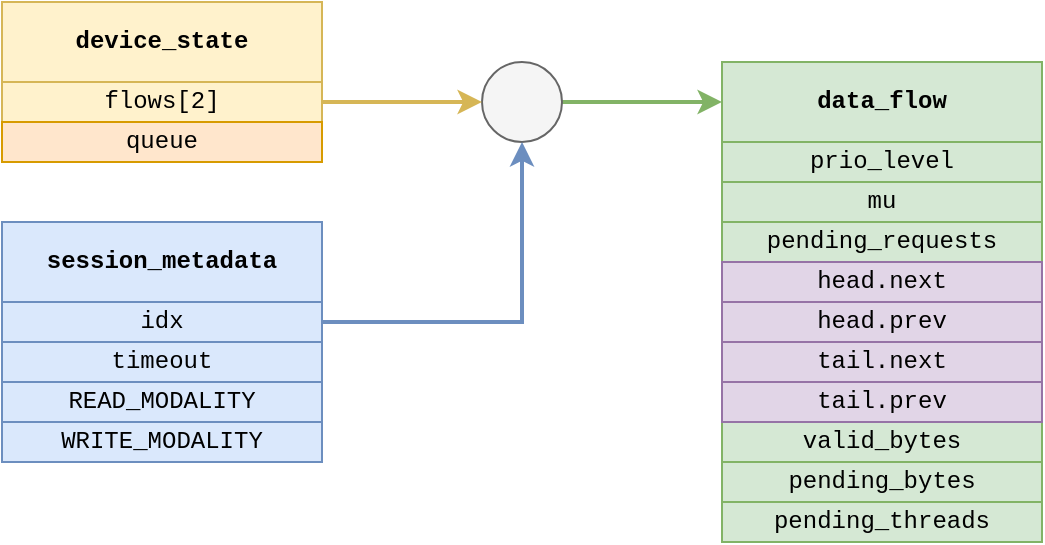 <mxfile version="17.0.0" type="device"><diagram id="5KHcVwEj_NpyN5RMLGYT" name="Page-1"><mxGraphModel dx="1422" dy="721" grid="1" gridSize="10" guides="1" tooltips="1" connect="1" arrows="1" fold="1" page="1" pageScale="1" pageWidth="850" pageHeight="1100" math="0" shadow="0"><root><mxCell id="0"/><mxCell id="1" parent="0"/><mxCell id="7PmpfGyUP1yVmwVfY4aE-35" value="" style="group" parent="1" vertex="1" connectable="0"><mxGeometry x="520" y="280" width="160" height="240" as="geometry"/></mxCell><mxCell id="7PmpfGyUP1yVmwVfY4aE-13" value="&lt;b&gt;data_flow&lt;/b&gt;" style="rounded=0;whiteSpace=wrap;html=1;fontFamily=Courier New;fillColor=#d5e8d4;strokeColor=#82b366;" parent="7PmpfGyUP1yVmwVfY4aE-35" vertex="1"><mxGeometry width="160" height="40" as="geometry"/></mxCell><mxCell id="7PmpfGyUP1yVmwVfY4aE-14" value="prio_level" style="rounded=0;whiteSpace=wrap;html=1;fontFamily=Courier New;fillColor=#d5e8d4;strokeColor=#82b366;" parent="7PmpfGyUP1yVmwVfY4aE-35" vertex="1"><mxGeometry y="40" width="160" height="20" as="geometry"/></mxCell><mxCell id="7PmpfGyUP1yVmwVfY4aE-15" value="mu" style="rounded=0;whiteSpace=wrap;html=1;fontFamily=Courier New;fillColor=#d5e8d4;strokeColor=#82b366;" parent="7PmpfGyUP1yVmwVfY4aE-35" vertex="1"><mxGeometry y="60" width="160" height="20" as="geometry"/></mxCell><mxCell id="7PmpfGyUP1yVmwVfY4aE-17" value="pending_requests" style="rounded=0;whiteSpace=wrap;html=1;fontFamily=Courier New;fillColor=#d5e8d4;strokeColor=#82b366;" parent="7PmpfGyUP1yVmwVfY4aE-35" vertex="1"><mxGeometry y="80" width="160" height="20" as="geometry"/></mxCell><mxCell id="7PmpfGyUP1yVmwVfY4aE-20" value="valid_bytes" style="rounded=0;whiteSpace=wrap;html=1;fontFamily=Courier New;fillColor=#d5e8d4;strokeColor=#82b366;" parent="7PmpfGyUP1yVmwVfY4aE-35" vertex="1"><mxGeometry y="180" width="160" height="20" as="geometry"/></mxCell><mxCell id="7PmpfGyUP1yVmwVfY4aE-21" value="pending_bytes" style="rounded=0;whiteSpace=wrap;html=1;fontFamily=Courier New;fillColor=#d5e8d4;strokeColor=#82b366;" parent="7PmpfGyUP1yVmwVfY4aE-35" vertex="1"><mxGeometry y="200" width="160" height="20" as="geometry"/></mxCell><mxCell id="7PmpfGyUP1yVmwVfY4aE-22" value="pending_threads" style="rounded=0;whiteSpace=wrap;html=1;fontFamily=Courier New;fillColor=#d5e8d4;strokeColor=#82b366;" parent="7PmpfGyUP1yVmwVfY4aE-35" vertex="1"><mxGeometry y="220" width="160" height="20" as="geometry"/></mxCell><mxCell id="7PmpfGyUP1yVmwVfY4aE-31" value="head.next" style="rounded=0;whiteSpace=wrap;html=1;fontFamily=Courier New;fillColor=#e1d5e7;strokeColor=#9673a6;" parent="7PmpfGyUP1yVmwVfY4aE-35" vertex="1"><mxGeometry y="100" width="160" height="20" as="geometry"/></mxCell><mxCell id="7PmpfGyUP1yVmwVfY4aE-32" value="head.prev" style="rounded=0;whiteSpace=wrap;html=1;fontFamily=Courier New;fillColor=#e1d5e7;strokeColor=#9673a6;" parent="7PmpfGyUP1yVmwVfY4aE-35" vertex="1"><mxGeometry y="120" width="160" height="20" as="geometry"/></mxCell><mxCell id="7PmpfGyUP1yVmwVfY4aE-33" value="tail.next" style="rounded=0;whiteSpace=wrap;html=1;fontFamily=Courier New;fillColor=#e1d5e7;strokeColor=#9673a6;" parent="7PmpfGyUP1yVmwVfY4aE-35" vertex="1"><mxGeometry y="140" width="160" height="20" as="geometry"/></mxCell><mxCell id="7PmpfGyUP1yVmwVfY4aE-34" value="tail.prev" style="rounded=0;whiteSpace=wrap;html=1;fontFamily=Courier New;fillColor=#e1d5e7;strokeColor=#9673a6;" parent="7PmpfGyUP1yVmwVfY4aE-35" vertex="1"><mxGeometry y="160" width="160" height="20" as="geometry"/></mxCell><mxCell id="SpWXGkSpXarEheoT2Nw9-33" value="" style="group;align=center;" parent="1" vertex="1" connectable="0"><mxGeometry x="160" y="250" width="160" height="80" as="geometry"/></mxCell><mxCell id="SpWXGkSpXarEheoT2Nw9-22" value="device_state" style="rounded=0;whiteSpace=wrap;html=1;fontFamily=Courier New;fillColor=#fff2cc;strokeColor=#d6b656;fontStyle=1;align=center;" parent="SpWXGkSpXarEheoT2Nw9-33" vertex="1"><mxGeometry width="160" height="40" as="geometry"/></mxCell><mxCell id="SpWXGkSpXarEheoT2Nw9-23" value="flows[2]" style="rounded=0;whiteSpace=wrap;html=1;fontFamily=Courier New;fillColor=#fff2cc;strokeColor=#d6b656;align=center;" parent="SpWXGkSpXarEheoT2Nw9-33" vertex="1"><mxGeometry y="40" width="160" height="20" as="geometry"/></mxCell><mxCell id="SpWXGkSpXarEheoT2Nw9-24" value="queue" style="rounded=0;whiteSpace=wrap;html=1;fontFamily=Courier New;fillColor=#ffe6cc;strokeColor=#d79b00;align=center;" parent="SpWXGkSpXarEheoT2Nw9-33" vertex="1"><mxGeometry y="60" width="160" height="20" as="geometry"/></mxCell><mxCell id="SpWXGkSpXarEheoT2Nw9-47" value="" style="group" parent="1" vertex="1" connectable="0"><mxGeometry x="160" y="360" width="160" height="120" as="geometry"/></mxCell><mxCell id="SpWXGkSpXarEheoT2Nw9-35" value="&lt;b&gt;session_metadata&lt;/b&gt;" style="rounded=0;whiteSpace=wrap;html=1;fontFamily=Courier New;fillColor=#dae8fc;strokeColor=#6c8ebf;" parent="SpWXGkSpXarEheoT2Nw9-47" vertex="1"><mxGeometry width="160" height="40" as="geometry"/></mxCell><mxCell id="SpWXGkSpXarEheoT2Nw9-36" value="idx" style="rounded=0;whiteSpace=wrap;html=1;fontFamily=Courier New;fillColor=#dae8fc;strokeColor=#6c8ebf;" parent="SpWXGkSpXarEheoT2Nw9-47" vertex="1"><mxGeometry y="40" width="160" height="20" as="geometry"/></mxCell><mxCell id="SpWXGkSpXarEheoT2Nw9-37" value="timeout" style="rounded=0;whiteSpace=wrap;html=1;fontFamily=Courier New;fillColor=#dae8fc;strokeColor=#6c8ebf;" parent="SpWXGkSpXarEheoT2Nw9-47" vertex="1"><mxGeometry y="60" width="160" height="20" as="geometry"/></mxCell><mxCell id="SpWXGkSpXarEheoT2Nw9-38" value="READ_MODALITY" style="rounded=0;whiteSpace=wrap;html=1;fontFamily=Courier New;fillColor=#dae8fc;strokeColor=#6c8ebf;" parent="SpWXGkSpXarEheoT2Nw9-47" vertex="1"><mxGeometry y="80" width="160" height="20" as="geometry"/></mxCell><mxCell id="SpWXGkSpXarEheoT2Nw9-46" value="WRITE_MODALITY" style="rounded=0;whiteSpace=wrap;html=1;fontFamily=Courier New;fillColor=#dae8fc;strokeColor=#6c8ebf;" parent="SpWXGkSpXarEheoT2Nw9-47" vertex="1"><mxGeometry y="100" width="160" height="20" as="geometry"/></mxCell><mxCell id="SpWXGkSpXarEheoT2Nw9-49" style="edgeStyle=orthogonalEdgeStyle;rounded=0;orthogonalLoop=1;jettySize=auto;html=1;entryX=0;entryY=0.5;entryDx=0;entryDy=0;fontSize=24;startArrow=none;startFill=0;endArrow=classic;endFill=1;strokeColor=#82b366;strokeWidth=2;fillColor=#d5e8d4;" parent="1" source="SpWXGkSpXarEheoT2Nw9-48" target="7PmpfGyUP1yVmwVfY4aE-13" edge="1"><mxGeometry relative="1" as="geometry"/></mxCell><mxCell id="SpWXGkSpXarEheoT2Nw9-48" value="" style="ellipse;whiteSpace=wrap;html=1;aspect=fixed;fontSize=24;fillColor=#f5f5f5;fontColor=#333333;strokeColor=#666666;" parent="1" vertex="1"><mxGeometry x="400" y="280" width="40" height="40" as="geometry"/></mxCell><mxCell id="SpWXGkSpXarEheoT2Nw9-50" style="edgeStyle=orthogonalEdgeStyle;rounded=0;orthogonalLoop=1;jettySize=auto;html=1;entryX=0;entryY=0.5;entryDx=0;entryDy=0;fontSize=24;startArrow=none;startFill=0;endArrow=classic;endFill=1;strokeColor=#d6b656;strokeWidth=2;fillColor=#fff2cc;" parent="1" source="SpWXGkSpXarEheoT2Nw9-23" target="SpWXGkSpXarEheoT2Nw9-48" edge="1"><mxGeometry relative="1" as="geometry"/></mxCell><mxCell id="SpWXGkSpXarEheoT2Nw9-51" style="edgeStyle=orthogonalEdgeStyle;rounded=0;orthogonalLoop=1;jettySize=auto;html=1;entryX=0.5;entryY=1;entryDx=0;entryDy=0;fontSize=24;startArrow=none;startFill=0;endArrow=classic;endFill=1;strokeColor=#6c8ebf;strokeWidth=2;fillColor=#dae8fc;" parent="1" source="SpWXGkSpXarEheoT2Nw9-36" target="SpWXGkSpXarEheoT2Nw9-48" edge="1"><mxGeometry relative="1" as="geometry"/></mxCell></root></mxGraphModel></diagram></mxfile>